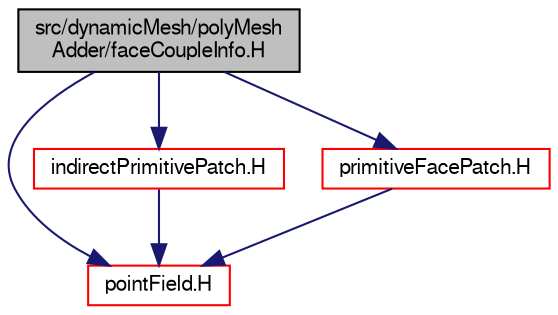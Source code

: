 digraph "src/dynamicMesh/polyMeshAdder/faceCoupleInfo.H"
{
  bgcolor="transparent";
  edge [fontname="FreeSans",fontsize="10",labelfontname="FreeSans",labelfontsize="10"];
  node [fontname="FreeSans",fontsize="10",shape=record];
  Node0 [label="src/dynamicMesh/polyMesh\lAdder/faceCoupleInfo.H",height=0.2,width=0.4,color="black", fillcolor="grey75", style="filled", fontcolor="black"];
  Node0 -> Node1 [color="midnightblue",fontsize="10",style="solid",fontname="FreeSans"];
  Node1 [label="pointField.H",height=0.2,width=0.4,color="red",URL="$a12062.html"];
  Node0 -> Node107 [color="midnightblue",fontsize="10",style="solid",fontname="FreeSans"];
  Node107 [label="indirectPrimitivePatch.H",height=0.2,width=0.4,color="red",URL="$a11987.html"];
  Node107 -> Node1 [color="midnightblue",fontsize="10",style="solid",fontname="FreeSans"];
  Node0 -> Node154 [color="midnightblue",fontsize="10",style="solid",fontname="FreeSans"];
  Node154 [label="primitiveFacePatch.H",height=0.2,width=0.4,color="red",URL="$a11996.html"];
  Node154 -> Node1 [color="midnightblue",fontsize="10",style="solid",fontname="FreeSans"];
}
